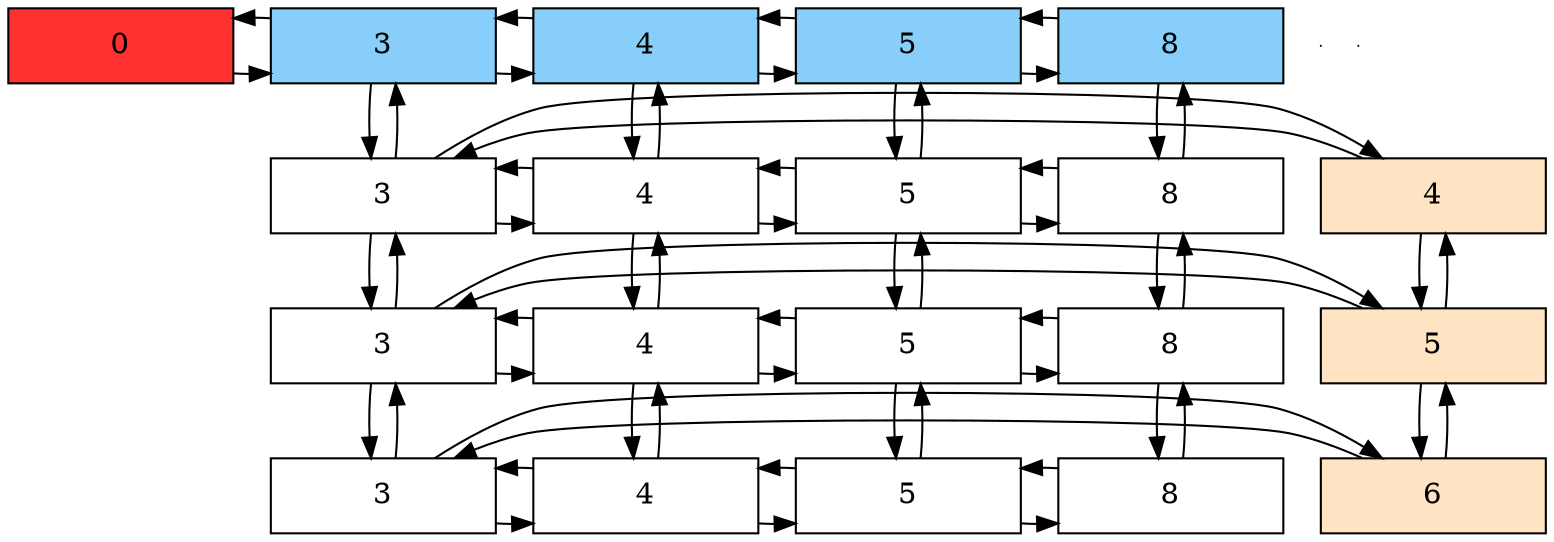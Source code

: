 digraph Sparce_Matrix {
 node [shape=box]
  Mt[ label = "0", width = 1.5, style = filled, fillcolor = firebrick1, group = 1 ];
e0[ shape = point, width = 0 ];
 e1[ shape = point, width = 0 ];
U4[label = "4" pos = "5.3,3.5!" width = 1.5 style = filled, fillcolor = bisque1, group = 1 ];
U4 -> N3_L4
N3_L4 ->U4
U4 -> U5
U5 -> U4
N3_L4 -> N3_L5
N3_L5 -> N3_L4
N3_L4[label = "3" width = 1.5, group = 2 ];
{ rank = same; U4;N3_L4; }
N3_L4 -> N4_L4
N4_L4 -> N3_L4
N4_L4 -> N4_L5
N4_L5 -> N4_L4
N4_L4[label = "4" width = 1.5, group = 2 ];
{ rank = same; U4;N4_L4; }
N4_L4 -> N5_L4
N5_L4 -> N4_L4
N5_L4 -> N5_L5
N5_L5 -> N5_L4
N5_L4[label = "5" width = 1.5, group = 2 ];
{ rank = same; U4;N5_L4; }
N5_L4 -> N8_L4
N8_L4 -> N5_L4
N8_L4 -> N8_L5
N8_L5 -> N8_L4
N8_L4[label = "8" width = 1.5, group = 2 ];
{ rank = same; U4;N8_L4; }
U5[label = "5" pos = "5.3,3.5!" width = 1.5 style = filled, fillcolor = bisque1, group = 1 ];
U5 -> N3_L5
N3_L5 ->U5
U5 -> U6
U6 -> U5
N3_L5 -> N3_L6
N3_L6 -> N3_L5
N3_L5[label = "3" width = 1.5, group = 2 ];
{ rank = same; U5;N3_L5; }
N3_L5 -> N4_L5
N4_L5 -> N3_L5
N4_L5 -> N4_L6
N4_L6 -> N4_L5
N4_L5[label = "4" width = 1.5, group = 2 ];
{ rank = same; U5;N4_L5; }
N4_L5 -> N5_L5
N5_L5 -> N4_L5
N5_L5 -> N5_L6
N5_L6 -> N5_L5
N5_L5[label = "5" width = 1.5, group = 2 ];
{ rank = same; U5;N5_L5; }
N5_L5 -> N8_L5
N8_L5 -> N5_L5
N8_L5 -> N8_L6
N8_L6 -> N8_L5
N8_L5[label = "8" width = 1.5, group = 2 ];
{ rank = same; U5;N8_L5; }
U6[label = "6" pos = "5.3,3.5!" width = 1.5 style = filled, fillcolor = bisque1, group = 1 ];
U6 -> N3_L6
N3_L6 ->U6
N3_L6[label = "3" width = 1.5, group = 2 ];
{ rank = same; U6;N3_L6; }
N3_L6 -> N4_L6
N4_L6 -> N3_L6
N4_L6[label = "4" width = 1.5, group = 2 ];
{ rank = same; U6;N4_L6; }
N4_L6 -> N5_L6
N5_L6 -> N4_L6
N5_L6[label = "5" width = 1.5, group = 2 ];
{ rank = same; U6;N5_L6; }
N5_L6 -> N8_L6
N8_L6 -> N5_L6
N8_L6[label = "8" width = 1.5, group = 2 ];
{ rank = same; U6;N8_L6; }
Mt->A3
A3->Mt
A3[label = "3"   width = 1.5 style = filled, fillcolor = lightskyblue, group = 2 ];
A3 -> N3_L4
N3_L4 -> A3
A3 -> A4
A4 -> A3
A4[label = "4"   width = 1.5 style = filled, fillcolor = lightskyblue, group = 2 ];
A4 -> N4_L4
N4_L4 -> A4
A4 -> A5
A5 -> A4
A5[label = "5"   width = 1.5 style = filled, fillcolor = lightskyblue, group = 2 ];
A5 -> N5_L4
N5_L4 -> A5
A5 -> A8
A8 -> A5
A8[label = "8"   width = 1.5 style = filled, fillcolor = lightskyblue, group = 2 ];
A8 -> N8_L4
N8_L4 -> A8
 { rank = same; Mt;A3;A4;A5;A8;}
}